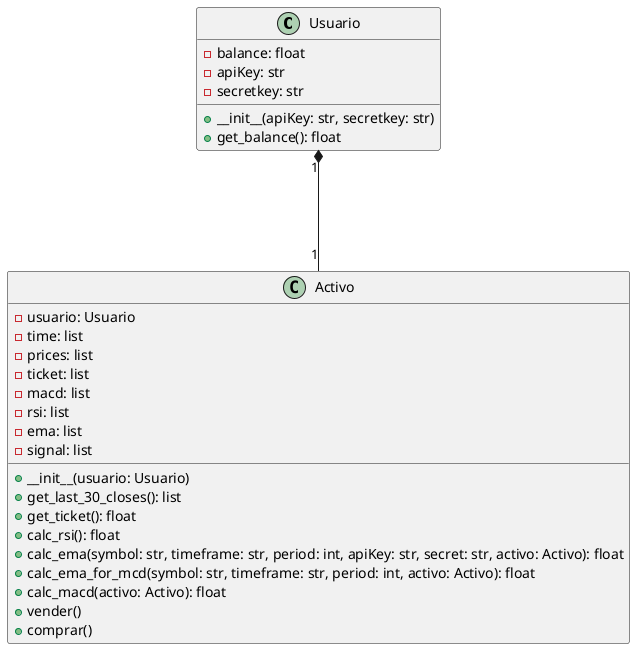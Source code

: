 @startuml Diagrama de Clases

class Usuario {
    - balance: float
    - apiKey: str
    - secretkey: str
    + __init__(apiKey: str, secretkey: str)
    + get_balance(): float
}

class Activo {
    - usuario: Usuario
    - time: list
    - prices: list
    - ticket: list
    - macd: list
    - rsi: list
    - ema: list
    - signal: list
    + __init__(usuario: Usuario)
    + get_last_30_closes(): list
    + get_ticket(): float
    + calc_rsi(): float
    + calc_ema(symbol: str, timeframe: str, period: int, apiKey: str, secret: str, activo: Activo): float
    + calc_ema_for_mcd(symbol: str, timeframe: str, period: int, activo: Activo): float
    + calc_macd(activo: Activo): float
    + vender()
    + comprar()
}

Usuario "1" *--- "1" Activo

@enduml
